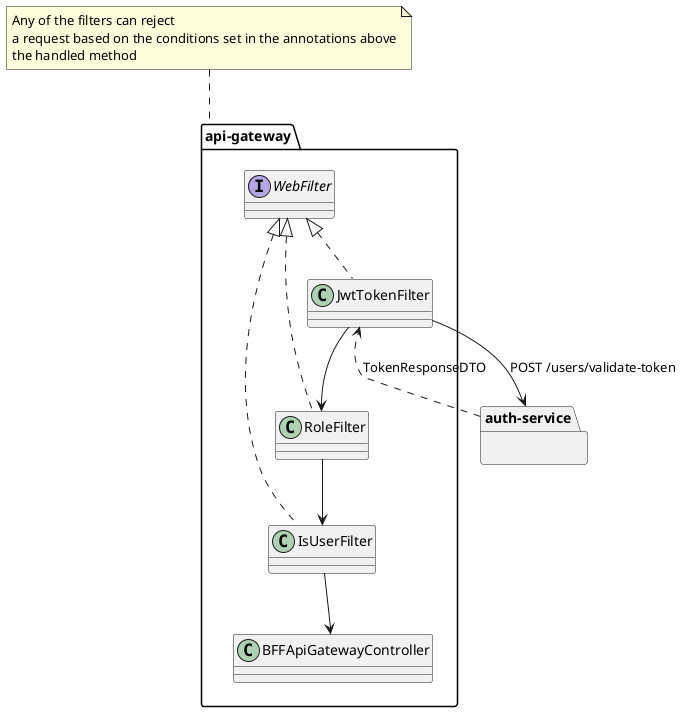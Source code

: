 @startuml

package "api-gateway" {

    class JwtTokenFilter implements WebFilter

    class RoleFilter implements WebFilter

    class IsUserFilter implements WebFilter

    class BFFApiGatewayController

}



package "auth-service" {

}


JwtTokenFilter --> "auth-service" : POST /users/validate-token

"auth-service" -[dashed]-> JwtTokenFilter : TokenResponseDTO

JwtTokenFilter --> RoleFilter

RoleFilter --> IsUserFilter

note top of "api-gateway"
 Any of the filters can reject
 a request based on the conditions set in the annotations above
 the handled method
end note
IsUserFilter --> BFFApiGatewayController


@enduml